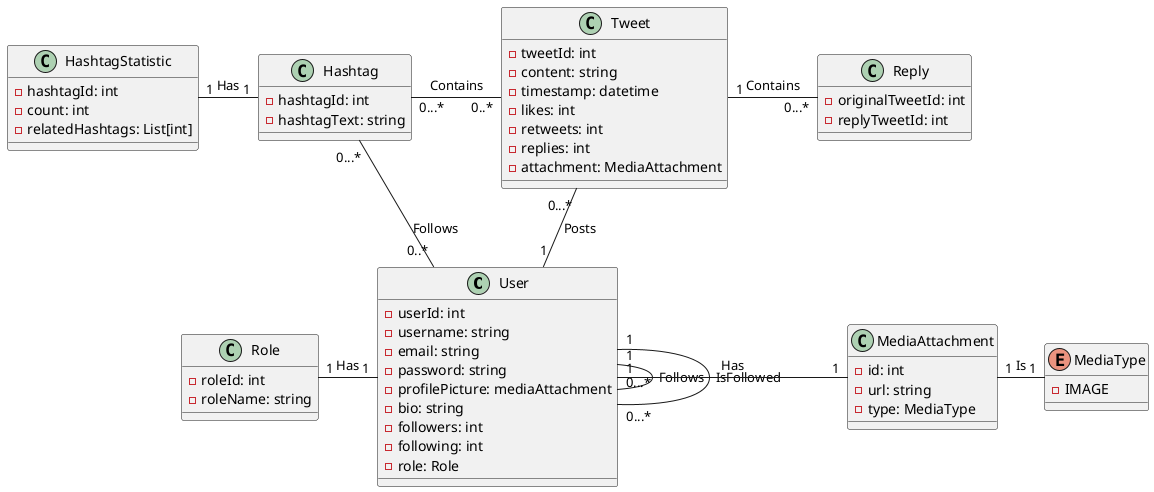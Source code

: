 @startuml "SocialNet"

' User Aggregate

class User {
    - userId: int
    - username: string
    - email: string
    - password: string
    - profilePicture: mediaAttachment
    - bio: string
    - followers: int
    - following: int
    - role: Role
}

class Role {
    - roleId: int
    - roleName: string
}

enum MediaType {
    - IMAGE
}

class MediaAttachment {
    - id: int
    - url: string
    - type: MediaType
}


' Tweet Aggregate

class Tweet {
    - tweetId: int
    - content: string
    - timestamp: datetime
    - likes: int
    - retweets: int
    - replies: int
    - attachment: MediaAttachment
}

class Reply {
    - originalTweetId: int
    - replyTweetId: int
}


' Hashtag Aggregate

class Hashtag {
    - hashtagId: int
    - hashtagText: string
}

class HashtagStatistic {
    - hashtagId: int
    - count: int
    - relatedHashtags: List[int]
}


User "1" -up- "0...*" Tweet : Posts

User "1" -down- "0...*" User : Follows
User "1" -down- "0...*" User : IsFollowed

User "1" -left- "1" Role : Has
User "1" -right- "1" MediaAttachment: Has

MediaAttachment "1" -right- "1" MediaType: Is

Tweet "0..*" -left- "0...*" Hashtag : Contains
Tweet "1" -right- "0...*" Reply: Contains
User "0..*" -- "0...*" Hashtag : Follows

Hashtag "1" -left- "1" HashtagStatistic: Has

@enduml
